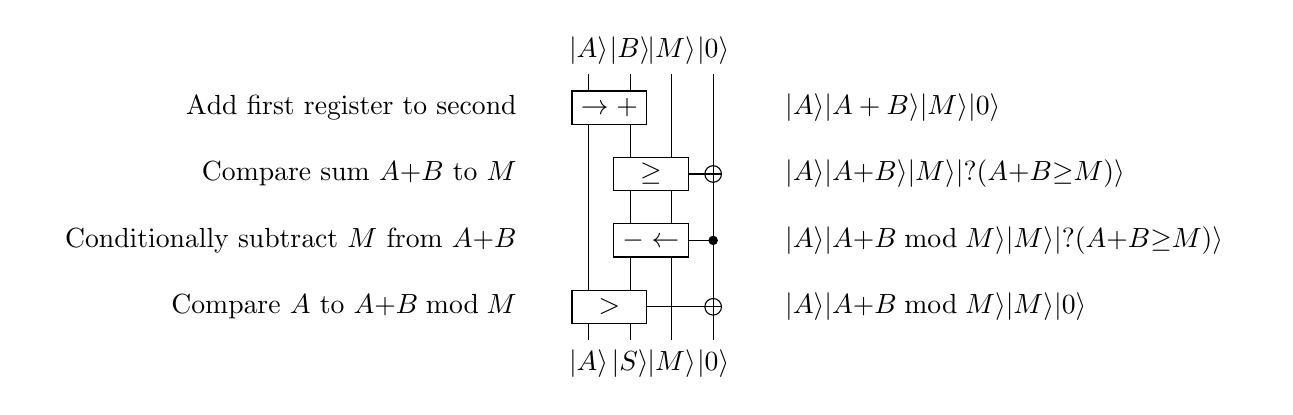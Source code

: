 \providecommand{\ket}[1]{{\left\vert{#1}\right\rangle}}
\begin{tikzpicture}[scale=1.0,x=1pt,y=1pt]
\filldraw[color=white] (7.5, 0.0) rectangle (-82.5, -96.0);
% Drawing wires
% Line 5: aa W color=white
\draw[color=white] (-75.0,0.0) -- (-75.0,-96.0);
% Line 6: a W \ket{A} \ket{A}
\draw[color=black] (-60.0,0.0) -- (-60.0,-96.0);
\draw[color=black] (-60.0,0.0) node[above] {$\ket{A}$};
% Line 9: c W \ket{0} \ket{0}
\draw[color=black] (-15.0,0.0) -- (-15.0,-96.0);
\draw[color=black] (-15.0,0.0) node[above] {$\ket{0}$};
% Line 7: b W \ket{B} \ket{S}
\draw[color=black] (-45.0,0.0) -- (-45.0,-96.0);
\draw[color=black] (-45.0,0.0) node[above] {$\ket{B}$};
% Line 8: m W \ket{M} \ket{M}
\draw[color=black] (-30.0,0.0) -- (-30.0,-96.0);
\draw[color=black] (-30.0,0.0) node[above] {$\ket{M}$};
% Line 10: zz W color=white
\draw[color=white] (-0.0,0.0) -- (-0.0,-96.0);
% Done with wires; drawing gates
% Line 12: a b G $\rightarrow{}+$ % Add first register to second% $\ket{A}\ket{A+B}\ket{M}\ket{0}$
\draw (-82.5, -12.0) node[text width=170.0pt,left,text ragged left] {Add first register to second};
\draw (7.5, -12.0) node[text width=170.0pt,right] {$\ket{A}\ket{A+B}\ket{M}\ket{0}$};
\draw (-60.0,-12.0) -- (-45.0,-12.0);
\begin{scope}
\draw[fill=white] (-52.5, -12.0) +(-45.0:19.092pt and 8.485pt) -- +(45.0:19.092pt and 8.485pt) -- +(135.0:19.092pt and 8.485pt) -- +(225.0:19.092pt and 8.485pt) -- cycle;
\clip (-52.5, -12.0) +(-45.0:19.092pt and 8.485pt) -- +(45.0:19.092pt and 8.485pt) -- +(135.0:19.092pt and 8.485pt) -- +(225.0:19.092pt and 8.485pt) -- cycle;
\draw (-52.5, -12.0) node {$\rightarrow{}+$};
\end{scope}
% Line 13: b m G $\ge$ +c % Compare sum $A{+}B$ to $M$ % $\ket{A}\ket{A{+}B}\ket{M}\ket{?(A{+}B{\ge}M)}$
\draw (-82.5, -36.0) node[text width=170.0pt,left,text ragged left] {Compare sum $A{+}B$ to $M$};
\draw (7.5, -36.0) node[text width=170.0pt,right] {$\ket{A}\ket{A{+}B}\ket{M}\ket{?(A{+}B{\ge}M)}$};
\draw (-45.0,-36.0) -- (-15.0,-36.0);
\begin{scope}
\draw[fill=white] (-37.5, -36.0) +(-45.0:19.092pt and 8.485pt) -- +(45.0:19.092pt and 8.485pt) -- +(135.0:19.092pt and 8.485pt) -- +(225.0:19.092pt and 8.485pt) -- cycle;
\clip (-37.5, -36.0) +(-45.0:19.092pt and 8.485pt) -- +(45.0:19.092pt and 8.485pt) -- +(135.0:19.092pt and 8.485pt) -- +(225.0:19.092pt and 8.485pt) -- cycle;
\draw (-37.5, -36.0) node {$\ge$};
\end{scope}
\begin{scope}
\draw[fill=white] (-15.0, -36.0) circle(3.0pt);
\clip (-15.0, -36.0) circle(3.0pt);
\draw (-18.0, -36.0) -- (-12.0, -36.0);
\draw (-15.0, -39.0) -- (-15.0, -33.0);
\end{scope}
% Line 14: b m G $-\leftarrow$ c % Conditionally subtract $M$ from $A{+}B$% $\ket{A}\ket{A{+}B\bmod{}M}\ket{M}\ket{?(A{+}B{\ge}M)}$
\draw (-82.5, -60.0) node[text width=170.0pt,left,text ragged left] {Conditionally subtract $M$ from $A{+}B$};
\draw (7.5, -60.0) node[text width=170.0pt,right] {$\ket{A}\ket{A{+}B\bmod{}M}\ket{M}\ket{?(A{+}B{\ge}M)}$};
\draw (-45.0,-60.0) -- (-15.0,-60.0);
\begin{scope}
\draw[fill=white] (-37.5, -60.0) +(-45.0:19.092pt and 8.485pt) -- +(45.0:19.092pt and 8.485pt) -- +(135.0:19.092pt and 8.485pt) -- +(225.0:19.092pt and 8.485pt) -- cycle;
\clip (-37.5, -60.0) +(-45.0:19.092pt and 8.485pt) -- +(45.0:19.092pt and 8.485pt) -- +(135.0:19.092pt and 8.485pt) -- +(225.0:19.092pt and 8.485pt) -- cycle;
\draw (-37.5, -60.0) node {$-\leftarrow$};
\end{scope}
\filldraw (-15.0, -60.0) circle(1.5pt);
% Line 15: a b G $>$ +c % Compare $A$ to $A{+}B\bmod M$ % $\ket{A}\ket{A{+}B\bmod{}M}\ket{M}\ket{0}$
\draw (-82.5, -84.0) node[text width=170.0pt,left,text ragged left] {Compare $A$ to $A{+}B\bmod M$};
\draw (7.5, -84.0) node[text width=170.0pt,right] {$\ket{A}\ket{A{+}B\bmod{}M}\ket{M}\ket{0}$};
\draw (-60.0,-84.0) -- (-15.0,-84.0);
\begin{scope}
\draw[fill=white] (-52.5, -84.0) +(-45.0:19.092pt and 8.485pt) -- +(45.0:19.092pt and 8.485pt) -- +(135.0:19.092pt and 8.485pt) -- +(225.0:19.092pt and 8.485pt) -- cycle;
\clip (-52.5, -84.0) +(-45.0:19.092pt and 8.485pt) -- +(45.0:19.092pt and 8.485pt) -- +(135.0:19.092pt and 8.485pt) -- +(225.0:19.092pt and 8.485pt) -- cycle;
\draw (-52.5, -84.0) node {$>$};
\end{scope}
\begin{scope}
\draw[fill=white] (-15.0, -84.0) circle(3.0pt);
\clip (-15.0, -84.0) circle(3.0pt);
\draw (-18.0, -84.0) -- (-12.0, -84.0);
\draw (-15.0, -87.0) -- (-15.0, -81.0);
\end{scope}
% Done with gates; drawing ending labels
\draw[color=black] (-60.0,-96.0) node[below] {$\ket{A}$};
\draw[color=black] (-15.0,-96.0) node[below] {$\ket{0}$};
\draw[color=black] (-45.0,-96.0) node[below] {$\ket{S}$};
\draw[color=black] (-30.0,-96.0) node[below] {$\ket{M}$};
% Done with ending labels; drawing cut lines and comments
% Done with comments
\end{tikzpicture}
